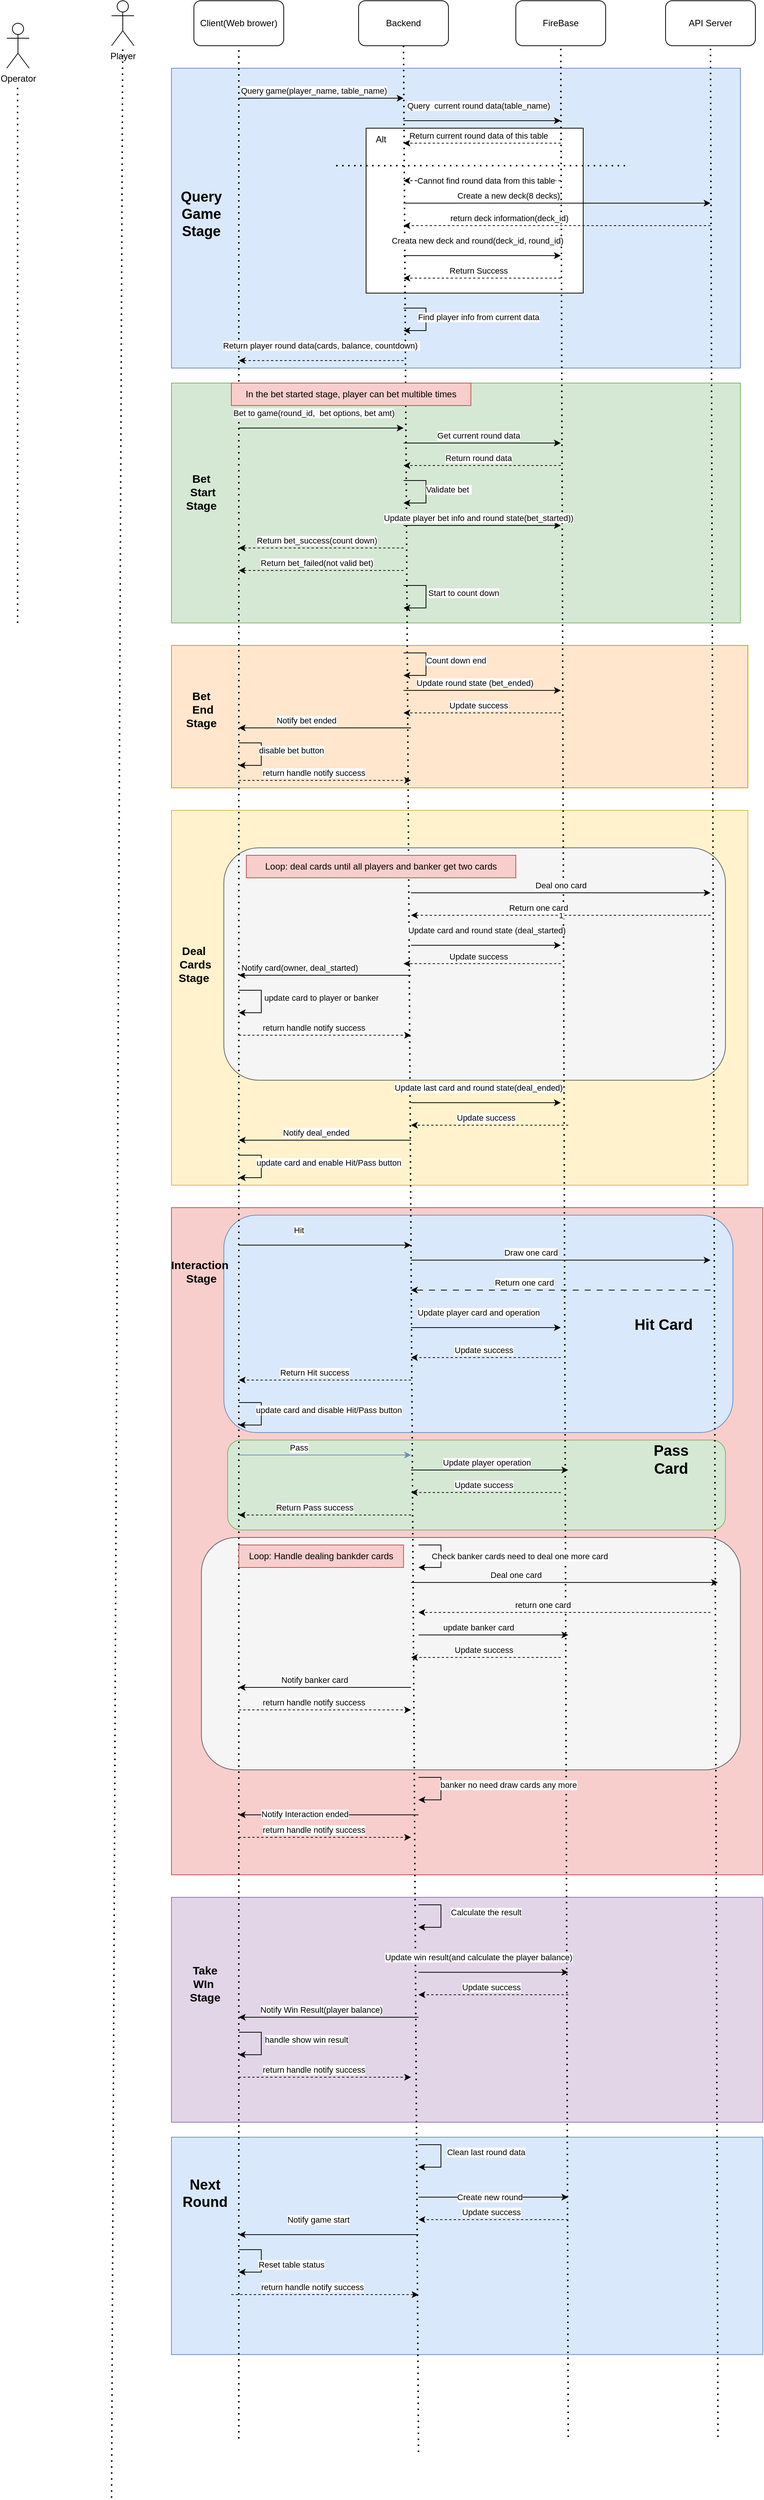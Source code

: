 <mxfile version="22.0.3" type="device">
  <diagram name="Page-1" id="iNi-rTGCWxGTLk3gbCt8">
    <mxGraphModel dx="2284" dy="765" grid="1" gridSize="10" guides="1" tooltips="1" connect="1" arrows="1" fold="1" page="1" pageScale="1" pageWidth="850" pageHeight="1100" math="0" shadow="0">
      <root>
        <mxCell id="0" />
        <mxCell id="1" parent="0" />
        <mxCell id="1LfN1L5tY23p2y41fCVl-269" value="" style="rounded=0;whiteSpace=wrap;html=1;fillColor=#dae8fc;strokeColor=#6c8ebf;" vertex="1" parent="1">
          <mxGeometry x="40" y="2870" width="790" height="290" as="geometry" />
        </mxCell>
        <mxCell id="1LfN1L5tY23p2y41fCVl-247" value="" style="rounded=0;whiteSpace=wrap;html=1;fillColor=#e1d5e7;strokeColor=#9673a6;" vertex="1" parent="1">
          <mxGeometry x="40" y="2550" width="790" height="300" as="geometry" />
        </mxCell>
        <mxCell id="1LfN1L5tY23p2y41fCVl-219" value="" style="rounded=0;whiteSpace=wrap;html=1;fillColor=#f8cecc;strokeColor=#b85450;" vertex="1" parent="1">
          <mxGeometry x="40" y="1630" width="790" height="890" as="geometry" />
        </mxCell>
        <mxCell id="1LfN1L5tY23p2y41fCVl-223" value="" style="rounded=1;whiteSpace=wrap;html=1;fillColor=#d5e8d4;strokeColor=#82b366;" vertex="1" parent="1">
          <mxGeometry x="115" y="1940" width="665" height="120" as="geometry" />
        </mxCell>
        <mxCell id="1LfN1L5tY23p2y41fCVl-221" value="" style="rounded=1;whiteSpace=wrap;html=1;fillColor=#dae8fc;strokeColor=#6c8ebf;" vertex="1" parent="1">
          <mxGeometry x="110" y="1640" width="680" height="290" as="geometry" />
        </mxCell>
        <mxCell id="1LfN1L5tY23p2y41fCVl-197" value="" style="rounded=1;whiteSpace=wrap;html=1;fillColor=#f5f5f5;fontColor=#333333;strokeColor=#666666;" vertex="1" parent="1">
          <mxGeometry x="80" y="2070" width="720" height="310" as="geometry" />
        </mxCell>
        <mxCell id="1LfN1L5tY23p2y41fCVl-147" value="" style="rounded=0;whiteSpace=wrap;html=1;fillColor=#fff2cc;strokeColor=#d6b656;" vertex="1" parent="1">
          <mxGeometry x="40" y="1100" width="770" height="500" as="geometry" />
        </mxCell>
        <mxCell id="1LfN1L5tY23p2y41fCVl-116" value="" style="rounded=1;whiteSpace=wrap;html=1;fillColor=#f5f5f5;fontColor=#333333;strokeColor=#666666;" vertex="1" parent="1">
          <mxGeometry x="110" y="1150" width="670" height="310" as="geometry" />
        </mxCell>
        <mxCell id="1LfN1L5tY23p2y41fCVl-112" value="" style="rounded=0;whiteSpace=wrap;html=1;fillColor=#ffe6cc;strokeColor=#d79b00;" vertex="1" parent="1">
          <mxGeometry x="40" y="880" width="770" height="190" as="geometry" />
        </mxCell>
        <mxCell id="1LfN1L5tY23p2y41fCVl-74" value="" style="rounded=0;whiteSpace=wrap;html=1;fillColor=#d5e8d4;strokeColor=#82b366;" vertex="1" parent="1">
          <mxGeometry x="40" y="530" width="760" height="320" as="geometry" />
        </mxCell>
        <mxCell id="1LfN1L5tY23p2y41fCVl-71" value="" style="rounded=0;whiteSpace=wrap;html=1;fillColor=#dae8fc;strokeColor=#6c8ebf;" vertex="1" parent="1">
          <mxGeometry x="40" y="110" width="760" height="400" as="geometry" />
        </mxCell>
        <mxCell id="1LfN1L5tY23p2y41fCVl-38" value="" style="rounded=0;whiteSpace=wrap;html=1;" vertex="1" parent="1">
          <mxGeometry x="300" y="190" width="290" height="220" as="geometry" />
        </mxCell>
        <mxCell id="1LfN1L5tY23p2y41fCVl-2" value="Backend" style="rounded=1;whiteSpace=wrap;html=1;" vertex="1" parent="1">
          <mxGeometry x="290" y="20" width="120" height="60" as="geometry" />
        </mxCell>
        <mxCell id="1LfN1L5tY23p2y41fCVl-3" value="Client(Web brower)" style="rounded=1;whiteSpace=wrap;html=1;" vertex="1" parent="1">
          <mxGeometry x="70" y="20" width="120" height="60" as="geometry" />
        </mxCell>
        <mxCell id="1LfN1L5tY23p2y41fCVl-4" value="Player" style="shape=umlActor;verticalLabelPosition=bottom;verticalAlign=top;html=1;outlineConnect=0;" vertex="1" parent="1">
          <mxGeometry x="-40" y="20" width="30" height="60" as="geometry" />
        </mxCell>
        <mxCell id="1LfN1L5tY23p2y41fCVl-5" value="API Server" style="rounded=1;whiteSpace=wrap;html=1;" vertex="1" parent="1">
          <mxGeometry x="700" y="20" width="120" height="60" as="geometry" />
        </mxCell>
        <mxCell id="1LfN1L5tY23p2y41fCVl-6" value="FireBase" style="rounded=1;whiteSpace=wrap;html=1;" vertex="1" parent="1">
          <mxGeometry x="500" y="20" width="120" height="60" as="geometry" />
        </mxCell>
        <mxCell id="1LfN1L5tY23p2y41fCVl-9" value="Operator" style="shape=umlActor;verticalLabelPosition=bottom;verticalAlign=top;html=1;outlineConnect=0;" vertex="1" parent="1">
          <mxGeometry x="-180" y="50" width="30" height="60" as="geometry" />
        </mxCell>
        <mxCell id="1LfN1L5tY23p2y41fCVl-10" value="" style="endArrow=none;dashed=1;html=1;dashPattern=1 3;strokeWidth=2;rounded=0;" edge="1" parent="1" target="1LfN1L5tY23p2y41fCVl-4">
          <mxGeometry width="50" height="50" relative="1" as="geometry">
            <mxPoint x="-40" y="3351" as="sourcePoint" />
            <mxPoint x="-30" y="140" as="targetPoint" />
          </mxGeometry>
        </mxCell>
        <mxCell id="1LfN1L5tY23p2y41fCVl-11" value="" style="endArrow=none;dashed=1;html=1;dashPattern=1 3;strokeWidth=2;rounded=0;entryX=0.5;entryY=1;entryDx=0;entryDy=0;" edge="1" parent="1" target="1LfN1L5tY23p2y41fCVl-3">
          <mxGeometry width="50" height="50" relative="1" as="geometry">
            <mxPoint x="130" y="3272" as="sourcePoint" />
            <mxPoint x="129.5" y="110" as="targetPoint" />
          </mxGeometry>
        </mxCell>
        <mxCell id="1LfN1L5tY23p2y41fCVl-12" value="" style="endArrow=none;dashed=1;html=1;dashPattern=1 3;strokeWidth=2;rounded=0;entryX=0.5;entryY=1;entryDx=0;entryDy=0;" edge="1" parent="1" target="1LfN1L5tY23p2y41fCVl-2">
          <mxGeometry width="50" height="50" relative="1" as="geometry">
            <mxPoint x="370" y="3290" as="sourcePoint" />
            <mxPoint x="349.5" y="130" as="targetPoint" />
          </mxGeometry>
        </mxCell>
        <mxCell id="1LfN1L5tY23p2y41fCVl-13" value="" style="endArrow=none;dashed=1;html=1;dashPattern=1 3;strokeWidth=2;rounded=0;entryX=0.5;entryY=1;entryDx=0;entryDy=0;" edge="1" parent="1" target="1LfN1L5tY23p2y41fCVl-6">
          <mxGeometry width="50" height="50" relative="1" as="geometry">
            <mxPoint x="570" y="3270" as="sourcePoint" />
            <mxPoint x="559.5" y="110" as="targetPoint" />
          </mxGeometry>
        </mxCell>
        <mxCell id="1LfN1L5tY23p2y41fCVl-14" value="" style="endArrow=none;dashed=1;html=1;dashPattern=1 3;strokeWidth=2;rounded=0;entryX=0.5;entryY=1;entryDx=0;entryDy=0;" edge="1" parent="1" target="1LfN1L5tY23p2y41fCVl-5">
          <mxGeometry width="50" height="50" relative="1" as="geometry">
            <mxPoint x="770" y="3270" as="sourcePoint" />
            <mxPoint x="759.5" y="110" as="targetPoint" />
          </mxGeometry>
        </mxCell>
        <mxCell id="1LfN1L5tY23p2y41fCVl-15" value="" style="endArrow=none;dashed=1;html=1;dashPattern=1 3;strokeWidth=2;rounded=0;" edge="1" parent="1">
          <mxGeometry width="50" height="50" relative="1" as="geometry">
            <mxPoint x="-165.5" y="850" as="sourcePoint" />
            <mxPoint x="-165.5" y="130" as="targetPoint" />
          </mxGeometry>
        </mxCell>
        <mxCell id="1LfN1L5tY23p2y41fCVl-16" value="" style="endArrow=classic;html=1;rounded=0;" edge="1" parent="1">
          <mxGeometry width="50" height="50" relative="1" as="geometry">
            <mxPoint x="130" y="150" as="sourcePoint" />
            <mxPoint x="350" y="150" as="targetPoint" />
          </mxGeometry>
        </mxCell>
        <mxCell id="1LfN1L5tY23p2y41fCVl-17" value="Query game(player_name, table_name)" style="edgeLabel;html=1;align=center;verticalAlign=middle;resizable=0;points=[];" vertex="1" connectable="0" parent="1LfN1L5tY23p2y41fCVl-16">
          <mxGeometry x="-0.391" y="4" relative="1" as="geometry">
            <mxPoint x="33" y="-6" as="offset" />
          </mxGeometry>
        </mxCell>
        <mxCell id="1LfN1L5tY23p2y41fCVl-18" value="" style="endArrow=classic;html=1;rounded=0;" edge="1" parent="1">
          <mxGeometry width="50" height="50" relative="1" as="geometry">
            <mxPoint x="350" y="180" as="sourcePoint" />
            <mxPoint x="560" y="180" as="targetPoint" />
          </mxGeometry>
        </mxCell>
        <mxCell id="1LfN1L5tY23p2y41fCVl-19" value="Query&amp;nbsp; current round data(table_name)" style="edgeLabel;html=1;align=center;verticalAlign=middle;resizable=0;points=[];" vertex="1" connectable="0" parent="1LfN1L5tY23p2y41fCVl-18">
          <mxGeometry x="-0.143" y="2" relative="1" as="geometry">
            <mxPoint x="10" y="-18" as="offset" />
          </mxGeometry>
        </mxCell>
        <mxCell id="1LfN1L5tY23p2y41fCVl-20" value="" style="endArrow=classic;html=1;rounded=0;dashed=1;" edge="1" parent="1">
          <mxGeometry width="50" height="50" relative="1" as="geometry">
            <mxPoint x="560" y="210" as="sourcePoint" />
            <mxPoint x="350" y="210" as="targetPoint" />
          </mxGeometry>
        </mxCell>
        <mxCell id="1LfN1L5tY23p2y41fCVl-21" value="Return current round data of this table" style="edgeLabel;html=1;align=center;verticalAlign=middle;resizable=0;points=[];" vertex="1" connectable="0" parent="1LfN1L5tY23p2y41fCVl-20">
          <mxGeometry x="0.267" y="-4" relative="1" as="geometry">
            <mxPoint x="23" y="-6" as="offset" />
          </mxGeometry>
        </mxCell>
        <mxCell id="1LfN1L5tY23p2y41fCVl-22" value="" style="endArrow=classic;html=1;rounded=0;" edge="1" parent="1">
          <mxGeometry width="50" height="50" relative="1" as="geometry">
            <mxPoint x="350" y="430" as="sourcePoint" />
            <mxPoint x="350" y="460" as="targetPoint" />
            <Array as="points">
              <mxPoint x="380" y="430" />
              <mxPoint x="380" y="460" />
            </Array>
          </mxGeometry>
        </mxCell>
        <mxCell id="1LfN1L5tY23p2y41fCVl-33" value="Find player info from current data" style="edgeLabel;html=1;align=center;verticalAlign=middle;resizable=0;points=[];" vertex="1" connectable="0" parent="1LfN1L5tY23p2y41fCVl-22">
          <mxGeometry x="-0.067" y="1" relative="1" as="geometry">
            <mxPoint x="69" as="offset" />
          </mxGeometry>
        </mxCell>
        <mxCell id="1LfN1L5tY23p2y41fCVl-23" value="" style="endArrow=classic;html=1;rounded=0;dashed=1;" edge="1" parent="1">
          <mxGeometry width="50" height="50" relative="1" as="geometry">
            <mxPoint x="560" y="260" as="sourcePoint" />
            <mxPoint x="350" y="260" as="targetPoint" />
          </mxGeometry>
        </mxCell>
        <mxCell id="1LfN1L5tY23p2y41fCVl-24" value="Cannot find round data from this table" style="edgeLabel;html=1;align=center;verticalAlign=middle;resizable=0;points=[];" vertex="1" connectable="0" parent="1LfN1L5tY23p2y41fCVl-23">
          <mxGeometry x="0.267" y="-4" relative="1" as="geometry">
            <mxPoint x="33" y="4" as="offset" />
          </mxGeometry>
        </mxCell>
        <mxCell id="1LfN1L5tY23p2y41fCVl-25" value="" style="endArrow=classic;html=1;rounded=0;" edge="1" parent="1">
          <mxGeometry width="50" height="50" relative="1" as="geometry">
            <mxPoint x="350" y="290" as="sourcePoint" />
            <mxPoint x="760" y="290" as="targetPoint" />
          </mxGeometry>
        </mxCell>
        <mxCell id="1LfN1L5tY23p2y41fCVl-26" value="Create a new deck(8 decks)" style="edgeLabel;html=1;align=center;verticalAlign=middle;resizable=0;points=[];" vertex="1" connectable="0" parent="1LfN1L5tY23p2y41fCVl-25">
          <mxGeometry x="-0.259" y="-4" relative="1" as="geometry">
            <mxPoint x="-12" y="-14" as="offset" />
          </mxGeometry>
        </mxCell>
        <mxCell id="1LfN1L5tY23p2y41fCVl-27" value="" style="endArrow=classic;html=1;rounded=0;dashed=1;" edge="1" parent="1">
          <mxGeometry width="50" height="50" relative="1" as="geometry">
            <mxPoint x="760" y="320" as="sourcePoint" />
            <mxPoint x="350" y="320" as="targetPoint" />
          </mxGeometry>
        </mxCell>
        <mxCell id="1LfN1L5tY23p2y41fCVl-28" value="return deck information(deck_id)" style="edgeLabel;html=1;align=center;verticalAlign=middle;resizable=0;points=[];" vertex="1" connectable="0" parent="1LfN1L5tY23p2y41fCVl-27">
          <mxGeometry x="0.267" y="-4" relative="1" as="geometry">
            <mxPoint x="-10" y="-6" as="offset" />
          </mxGeometry>
        </mxCell>
        <mxCell id="1LfN1L5tY23p2y41fCVl-29" value="" style="endArrow=classic;html=1;rounded=0;" edge="1" parent="1">
          <mxGeometry width="50" height="50" relative="1" as="geometry">
            <mxPoint x="350" y="360" as="sourcePoint" />
            <mxPoint x="560" y="360" as="targetPoint" />
          </mxGeometry>
        </mxCell>
        <mxCell id="1LfN1L5tY23p2y41fCVl-30" value="Creata new deck and round(deck_id, round_id)&amp;nbsp;" style="edgeLabel;html=1;align=center;verticalAlign=middle;resizable=0;points=[];" vertex="1" connectable="0" parent="1LfN1L5tY23p2y41fCVl-29">
          <mxGeometry x="-0.267" y="4" relative="1" as="geometry">
            <mxPoint x="23" y="-16" as="offset" />
          </mxGeometry>
        </mxCell>
        <mxCell id="1LfN1L5tY23p2y41fCVl-31" value="" style="endArrow=classic;html=1;rounded=0;dashed=1;" edge="1" parent="1">
          <mxGeometry width="50" height="50" relative="1" as="geometry">
            <mxPoint x="560" y="390" as="sourcePoint" />
            <mxPoint x="350" y="390" as="targetPoint" />
          </mxGeometry>
        </mxCell>
        <mxCell id="1LfN1L5tY23p2y41fCVl-32" value="Return Success" style="edgeLabel;html=1;align=center;verticalAlign=middle;resizable=0;points=[];" vertex="1" connectable="0" parent="1LfN1L5tY23p2y41fCVl-31">
          <mxGeometry x="0.267" y="-4" relative="1" as="geometry">
            <mxPoint x="23" y="-6" as="offset" />
          </mxGeometry>
        </mxCell>
        <mxCell id="1LfN1L5tY23p2y41fCVl-34" value="" style="endArrow=classic;html=1;rounded=0;dashed=1;" edge="1" parent="1">
          <mxGeometry width="50" height="50" relative="1" as="geometry">
            <mxPoint x="350" y="500" as="sourcePoint" />
            <mxPoint x="130" y="500" as="targetPoint" />
          </mxGeometry>
        </mxCell>
        <mxCell id="1LfN1L5tY23p2y41fCVl-35" value="Return player round data(cards, balance, countdown)&amp;nbsp;" style="edgeLabel;html=1;align=center;verticalAlign=middle;resizable=0;points=[];" vertex="1" connectable="0" parent="1LfN1L5tY23p2y41fCVl-34">
          <mxGeometry x="0.267" y="-4" relative="1" as="geometry">
            <mxPoint x="29" y="-16" as="offset" />
          </mxGeometry>
        </mxCell>
        <mxCell id="1LfN1L5tY23p2y41fCVl-39" value="" style="endArrow=none;dashed=1;html=1;dashPattern=1 3;strokeWidth=2;rounded=0;" edge="1" parent="1">
          <mxGeometry width="50" height="50" relative="1" as="geometry">
            <mxPoint x="260" y="240" as="sourcePoint" />
            <mxPoint x="650" y="240" as="targetPoint" />
          </mxGeometry>
        </mxCell>
        <mxCell id="1LfN1L5tY23p2y41fCVl-40" value="Alt" style="text;html=1;strokeColor=none;fillColor=none;align=center;verticalAlign=middle;whiteSpace=wrap;rounded=0;" vertex="1" parent="1">
          <mxGeometry x="290" y="190" width="60" height="30" as="geometry" />
        </mxCell>
        <mxCell id="1LfN1L5tY23p2y41fCVl-41" value="" style="endArrow=classic;html=1;rounded=0;" edge="1" parent="1">
          <mxGeometry width="50" height="50" relative="1" as="geometry">
            <mxPoint x="130" y="590" as="sourcePoint" />
            <mxPoint x="350" y="590" as="targetPoint" />
          </mxGeometry>
        </mxCell>
        <mxCell id="1LfN1L5tY23p2y41fCVl-42" value="Bet to game(round_id,&amp;nbsp; bet options, bet amt)" style="edgeLabel;html=1;align=center;verticalAlign=middle;resizable=0;points=[];" vertex="1" connectable="0" parent="1LfN1L5tY23p2y41fCVl-41">
          <mxGeometry x="-0.391" y="1" relative="1" as="geometry">
            <mxPoint x="33" y="-19" as="offset" />
          </mxGeometry>
        </mxCell>
        <mxCell id="1LfN1L5tY23p2y41fCVl-43" value="" style="endArrow=classic;html=1;rounded=0;" edge="1" parent="1">
          <mxGeometry width="50" height="50" relative="1" as="geometry">
            <mxPoint x="350" y="610" as="sourcePoint" />
            <mxPoint x="560" y="610" as="targetPoint" />
          </mxGeometry>
        </mxCell>
        <mxCell id="1LfN1L5tY23p2y41fCVl-44" value="Get current round data" style="edgeLabel;html=1;align=center;verticalAlign=middle;resizable=0;points=[];" vertex="1" connectable="0" parent="1LfN1L5tY23p2y41fCVl-43">
          <mxGeometry x="-0.124" y="3" relative="1" as="geometry">
            <mxPoint x="8" y="-7" as="offset" />
          </mxGeometry>
        </mxCell>
        <mxCell id="1LfN1L5tY23p2y41fCVl-53" value="" style="endArrow=classic;html=1;rounded=0;dashed=1;" edge="1" parent="1">
          <mxGeometry width="50" height="50" relative="1" as="geometry">
            <mxPoint x="560" y="640" as="sourcePoint" />
            <mxPoint x="350" y="640" as="targetPoint" />
          </mxGeometry>
        </mxCell>
        <mxCell id="1LfN1L5tY23p2y41fCVl-54" value="Return round data" style="edgeLabel;html=1;align=center;verticalAlign=middle;resizable=0;points=[];" vertex="1" connectable="0" parent="1LfN1L5tY23p2y41fCVl-53">
          <mxGeometry x="0.267" y="-4" relative="1" as="geometry">
            <mxPoint x="23" y="-6" as="offset" />
          </mxGeometry>
        </mxCell>
        <mxCell id="1LfN1L5tY23p2y41fCVl-58" value="" style="endArrow=classic;html=1;rounded=0;" edge="1" parent="1">
          <mxGeometry width="50" height="50" relative="1" as="geometry">
            <mxPoint x="350" y="660" as="sourcePoint" />
            <mxPoint x="350" y="690" as="targetPoint" />
            <Array as="points">
              <mxPoint x="380" y="660" />
              <mxPoint x="380" y="690" />
            </Array>
          </mxGeometry>
        </mxCell>
        <mxCell id="1LfN1L5tY23p2y41fCVl-59" value="Validate bet&amp;nbsp;" style="edgeLabel;html=1;align=center;verticalAlign=middle;resizable=0;points=[];" vertex="1" connectable="0" parent="1LfN1L5tY23p2y41fCVl-58">
          <mxGeometry x="-0.067" y="1" relative="1" as="geometry">
            <mxPoint x="29" as="offset" />
          </mxGeometry>
        </mxCell>
        <mxCell id="1LfN1L5tY23p2y41fCVl-64" value="" style="endArrow=classic;html=1;rounded=0;" edge="1" parent="1">
          <mxGeometry width="50" height="50" relative="1" as="geometry">
            <mxPoint x="350" y="720" as="sourcePoint" />
            <mxPoint x="560" y="720" as="targetPoint" />
          </mxGeometry>
        </mxCell>
        <mxCell id="1LfN1L5tY23p2y41fCVl-65" value="Update player bet info and round state(bet_started))" style="edgeLabel;html=1;align=center;verticalAlign=middle;resizable=0;points=[];" vertex="1" connectable="0" parent="1LfN1L5tY23p2y41fCVl-64">
          <mxGeometry x="-0.124" y="3" relative="1" as="geometry">
            <mxPoint x="8" y="-7" as="offset" />
          </mxGeometry>
        </mxCell>
        <mxCell id="1LfN1L5tY23p2y41fCVl-67" value="" style="endArrow=classic;html=1;rounded=0;dashed=1;" edge="1" parent="1">
          <mxGeometry width="50" height="50" relative="1" as="geometry">
            <mxPoint x="350" y="750" as="sourcePoint" />
            <mxPoint x="130" y="750" as="targetPoint" />
          </mxGeometry>
        </mxCell>
        <mxCell id="1LfN1L5tY23p2y41fCVl-68" value="Return bet_success(count down)" style="edgeLabel;html=1;align=center;verticalAlign=middle;resizable=0;points=[];" vertex="1" connectable="0" parent="1LfN1L5tY23p2y41fCVl-67">
          <mxGeometry x="0.267" y="-4" relative="1" as="geometry">
            <mxPoint x="23" y="-6" as="offset" />
          </mxGeometry>
        </mxCell>
        <mxCell id="1LfN1L5tY23p2y41fCVl-69" value="" style="endArrow=classic;html=1;rounded=0;" edge="1" parent="1">
          <mxGeometry width="50" height="50" relative="1" as="geometry">
            <mxPoint x="350" y="800" as="sourcePoint" />
            <mxPoint x="350" y="830" as="targetPoint" />
            <Array as="points">
              <mxPoint x="380" y="800" />
              <mxPoint x="380" y="830" />
            </Array>
          </mxGeometry>
        </mxCell>
        <mxCell id="1LfN1L5tY23p2y41fCVl-70" value="Start to count down" style="edgeLabel;html=1;align=center;verticalAlign=middle;resizable=0;points=[];" vertex="1" connectable="0" parent="1LfN1L5tY23p2y41fCVl-69">
          <mxGeometry x="-0.067" y="1" relative="1" as="geometry">
            <mxPoint x="49" y="-2" as="offset" />
          </mxGeometry>
        </mxCell>
        <mxCell id="1LfN1L5tY23p2y41fCVl-72" value="&lt;font style=&quot;font-size: 19px;&quot;&gt;Query Game Stage&lt;/font&gt;" style="text;html=1;strokeColor=none;fillColor=none;align=center;verticalAlign=middle;whiteSpace=wrap;rounded=0;flipH=1;flipV=0;fontStyle=1" vertex="1" parent="1">
          <mxGeometry x="50" y="170" width="60" height="270" as="geometry" />
        </mxCell>
        <mxCell id="1LfN1L5tY23p2y41fCVl-78" value="In the bet started stage, player can bet multible times" style="text;html=1;strokeColor=#b85450;fillColor=#f8cecc;align=center;verticalAlign=middle;whiteSpace=wrap;rounded=0;" vertex="1" parent="1">
          <mxGeometry x="120" y="530" width="320" height="30" as="geometry" />
        </mxCell>
        <mxCell id="1LfN1L5tY23p2y41fCVl-79" value="" style="endArrow=classic;html=1;rounded=0;dashed=1;" edge="1" parent="1">
          <mxGeometry width="50" height="50" relative="1" as="geometry">
            <mxPoint x="350" y="780" as="sourcePoint" />
            <mxPoint x="130" y="780" as="targetPoint" />
          </mxGeometry>
        </mxCell>
        <mxCell id="1LfN1L5tY23p2y41fCVl-80" value="Return bet_failed(not valid bet)" style="edgeLabel;html=1;align=center;verticalAlign=middle;resizable=0;points=[];" vertex="1" connectable="0" parent="1LfN1L5tY23p2y41fCVl-79">
          <mxGeometry x="0.267" y="-4" relative="1" as="geometry">
            <mxPoint x="23" y="-6" as="offset" />
          </mxGeometry>
        </mxCell>
        <mxCell id="1LfN1L5tY23p2y41fCVl-81" value="Bet&lt;br style=&quot;font-size: 15px;&quot;&gt;&amp;nbsp;Start Stage" style="text;html=1;strokeColor=none;fillColor=none;align=center;verticalAlign=middle;whiteSpace=wrap;rounded=0;flipV=1;flipH=1;fontSize=15;fontStyle=1" vertex="1" parent="1">
          <mxGeometry x="50" y="610" width="60" height="130" as="geometry" />
        </mxCell>
        <mxCell id="1LfN1L5tY23p2y41fCVl-83" value="" style="endArrow=classic;html=1;rounded=0;" edge="1" parent="1">
          <mxGeometry width="50" height="50" relative="1" as="geometry">
            <mxPoint x="350" y="890" as="sourcePoint" />
            <mxPoint x="350" y="920" as="targetPoint" />
            <Array as="points">
              <mxPoint x="380" y="890" />
              <mxPoint x="380" y="920" />
            </Array>
          </mxGeometry>
        </mxCell>
        <mxCell id="1LfN1L5tY23p2y41fCVl-84" value="Count down end" style="edgeLabel;html=1;align=center;verticalAlign=middle;resizable=0;points=[];" vertex="1" connectable="0" parent="1LfN1L5tY23p2y41fCVl-83">
          <mxGeometry x="-0.067" y="1" relative="1" as="geometry">
            <mxPoint x="39" y="-2" as="offset" />
          </mxGeometry>
        </mxCell>
        <mxCell id="1LfN1L5tY23p2y41fCVl-86" value="" style="endArrow=classic;html=1;rounded=0;" edge="1" parent="1">
          <mxGeometry width="50" height="50" relative="1" as="geometry">
            <mxPoint x="350" y="940" as="sourcePoint" />
            <mxPoint x="560" y="940" as="targetPoint" />
          </mxGeometry>
        </mxCell>
        <mxCell id="1LfN1L5tY23p2y41fCVl-87" value="Update round state (bet_ended)" style="edgeLabel;html=1;align=center;verticalAlign=middle;resizable=0;points=[];" vertex="1" connectable="0" parent="1LfN1L5tY23p2y41fCVl-86">
          <mxGeometry x="-0.257" y="4" relative="1" as="geometry">
            <mxPoint x="17" y="-6" as="offset" />
          </mxGeometry>
        </mxCell>
        <mxCell id="1LfN1L5tY23p2y41fCVl-88" value="" style="endArrow=classic;html=1;rounded=0;" edge="1" parent="1">
          <mxGeometry width="50" height="50" relative="1" as="geometry">
            <mxPoint x="360" y="990" as="sourcePoint" />
            <mxPoint x="130" y="990" as="targetPoint" />
          </mxGeometry>
        </mxCell>
        <mxCell id="1LfN1L5tY23p2y41fCVl-96" value="Notify bet ended" style="edgeLabel;html=1;align=center;verticalAlign=middle;resizable=0;points=[];" vertex="1" connectable="0" parent="1LfN1L5tY23p2y41fCVl-88">
          <mxGeometry x="0.435" y="-4" relative="1" as="geometry">
            <mxPoint x="25" y="-6" as="offset" />
          </mxGeometry>
        </mxCell>
        <mxCell id="1LfN1L5tY23p2y41fCVl-94" value="" style="endArrow=classic;html=1;rounded=0;dashed=1;" edge="1" parent="1">
          <mxGeometry width="50" height="50" relative="1" as="geometry">
            <mxPoint x="560" y="970" as="sourcePoint" />
            <mxPoint x="350" y="970" as="targetPoint" />
          </mxGeometry>
        </mxCell>
        <mxCell id="1LfN1L5tY23p2y41fCVl-95" value="Update success" style="edgeLabel;html=1;align=center;verticalAlign=middle;resizable=0;points=[];" vertex="1" connectable="0" parent="1LfN1L5tY23p2y41fCVl-94">
          <mxGeometry x="0.267" y="-4" relative="1" as="geometry">
            <mxPoint x="23" y="-6" as="offset" />
          </mxGeometry>
        </mxCell>
        <mxCell id="1LfN1L5tY23p2y41fCVl-97" value="" style="endArrow=classic;html=1;rounded=0;" edge="1" parent="1">
          <mxGeometry width="50" height="50" relative="1" as="geometry">
            <mxPoint x="130" y="1010" as="sourcePoint" />
            <mxPoint x="130" y="1040" as="targetPoint" />
            <Array as="points">
              <mxPoint x="160" y="1010" />
              <mxPoint x="160" y="1040" />
            </Array>
          </mxGeometry>
        </mxCell>
        <mxCell id="1LfN1L5tY23p2y41fCVl-98" value="disable bet button" style="edgeLabel;html=1;align=center;verticalAlign=middle;resizable=0;points=[];" vertex="1" connectable="0" parent="1LfN1L5tY23p2y41fCVl-97">
          <mxGeometry x="-0.067" y="1" relative="1" as="geometry">
            <mxPoint x="39" y="-2" as="offset" />
          </mxGeometry>
        </mxCell>
        <mxCell id="1LfN1L5tY23p2y41fCVl-99" value="" style="endArrow=classic;html=1;rounded=0;" edge="1" parent="1">
          <mxGeometry width="50" height="50" relative="1" as="geometry">
            <mxPoint x="360" y="1210" as="sourcePoint" />
            <mxPoint x="760" y="1210" as="targetPoint" />
          </mxGeometry>
        </mxCell>
        <mxCell id="1LfN1L5tY23p2y41fCVl-100" value="Deal ono card" style="edgeLabel;html=1;align=center;verticalAlign=middle;resizable=0;points=[];" vertex="1" connectable="0" parent="1LfN1L5tY23p2y41fCVl-99">
          <mxGeometry x="-0.27" y="3" relative="1" as="geometry">
            <mxPoint x="54" y="-7" as="offset" />
          </mxGeometry>
        </mxCell>
        <mxCell id="1LfN1L5tY23p2y41fCVl-101" value="1" style="endArrow=classic;html=1;rounded=0;dashed=1;" edge="1" parent="1">
          <mxGeometry width="50" height="50" relative="1" as="geometry">
            <mxPoint x="760" y="1240" as="sourcePoint" />
            <mxPoint x="360" y="1240" as="targetPoint" />
          </mxGeometry>
        </mxCell>
        <mxCell id="1LfN1L5tY23p2y41fCVl-102" value="Return one card" style="edgeLabel;html=1;align=center;verticalAlign=middle;resizable=0;points=[];" vertex="1" connectable="0" parent="1LfN1L5tY23p2y41fCVl-101">
          <mxGeometry x="0.267" y="-4" relative="1" as="geometry">
            <mxPoint x="23" y="-6" as="offset" />
          </mxGeometry>
        </mxCell>
        <mxCell id="1LfN1L5tY23p2y41fCVl-103" value="" style="endArrow=classic;html=1;rounded=0;" edge="1" parent="1">
          <mxGeometry width="50" height="50" relative="1" as="geometry">
            <mxPoint x="360" y="1320" as="sourcePoint" />
            <mxPoint x="130" y="1320" as="targetPoint" />
          </mxGeometry>
        </mxCell>
        <mxCell id="1LfN1L5tY23p2y41fCVl-104" value="Notify card(owner, deal_started)" style="edgeLabel;html=1;align=center;verticalAlign=middle;resizable=0;points=[];" vertex="1" connectable="0" parent="1LfN1L5tY23p2y41fCVl-103">
          <mxGeometry x="0.296" relative="1" as="geometry">
            <mxPoint y="-10" as="offset" />
          </mxGeometry>
        </mxCell>
        <mxCell id="1LfN1L5tY23p2y41fCVl-105" value="" style="endArrow=classic;html=1;rounded=0;dashed=1;" edge="1" parent="1">
          <mxGeometry width="50" height="50" relative="1" as="geometry">
            <mxPoint x="130" y="1060" as="sourcePoint" />
            <mxPoint x="360" y="1060" as="targetPoint" />
          </mxGeometry>
        </mxCell>
        <mxCell id="1LfN1L5tY23p2y41fCVl-106" value="return handle notify success" style="edgeLabel;html=1;align=center;verticalAlign=middle;resizable=0;points=[];" vertex="1" connectable="0" parent="1LfN1L5tY23p2y41fCVl-105">
          <mxGeometry x="-0.27" y="2" relative="1" as="geometry">
            <mxPoint x="16" y="-8" as="offset" />
          </mxGeometry>
        </mxCell>
        <mxCell id="1LfN1L5tY23p2y41fCVl-107" value="" style="endArrow=classic;html=1;rounded=0;dashed=1;" edge="1" parent="1">
          <mxGeometry width="50" height="50" relative="1" as="geometry">
            <mxPoint x="130" y="1400" as="sourcePoint" />
            <mxPoint x="360" y="1400" as="targetPoint" />
          </mxGeometry>
        </mxCell>
        <mxCell id="1LfN1L5tY23p2y41fCVl-108" value="return handle notify success" style="edgeLabel;html=1;align=center;verticalAlign=middle;resizable=0;points=[];" vertex="1" connectable="0" parent="1LfN1L5tY23p2y41fCVl-107">
          <mxGeometry x="-0.27" y="2" relative="1" as="geometry">
            <mxPoint x="16" y="-8" as="offset" />
          </mxGeometry>
        </mxCell>
        <mxCell id="1LfN1L5tY23p2y41fCVl-109" value="" style="endArrow=classic;html=1;rounded=0;" edge="1" parent="1">
          <mxGeometry width="50" height="50" relative="1" as="geometry">
            <mxPoint x="130" y="1340" as="sourcePoint" />
            <mxPoint x="130" y="1370" as="targetPoint" />
            <Array as="points">
              <mxPoint x="160" y="1340" />
              <mxPoint x="160" y="1370" />
            </Array>
          </mxGeometry>
        </mxCell>
        <mxCell id="1LfN1L5tY23p2y41fCVl-110" value="update card to player or banker" style="edgeLabel;html=1;align=center;verticalAlign=middle;resizable=0;points=[];" vertex="1" connectable="0" parent="1LfN1L5tY23p2y41fCVl-109">
          <mxGeometry x="-0.067" y="1" relative="1" as="geometry">
            <mxPoint x="79" y="-2" as="offset" />
          </mxGeometry>
        </mxCell>
        <mxCell id="1LfN1L5tY23p2y41fCVl-114" value="Bet&lt;br style=&quot;font-size: 15px;&quot;&gt;&amp;nbsp;End Stage" style="text;html=1;strokeColor=none;fillColor=none;align=center;verticalAlign=middle;whiteSpace=wrap;rounded=0;flipV=1;flipH=1;fontSize=15;fontStyle=1" vertex="1" parent="1">
          <mxGeometry x="50" y="900" width="60" height="130" as="geometry" />
        </mxCell>
        <mxCell id="1LfN1L5tY23p2y41fCVl-117" value="Loop: deal cards until all players and banker get two cards" style="text;html=1;strokeColor=#b85450;fillColor=#f8cecc;align=center;verticalAlign=middle;whiteSpace=wrap;rounded=0;" vertex="1" parent="1">
          <mxGeometry x="140" y="1160" width="360" height="30" as="geometry" />
        </mxCell>
        <mxCell id="1LfN1L5tY23p2y41fCVl-124" value="" style="endArrow=classic;html=1;rounded=0;" edge="1" parent="1">
          <mxGeometry width="50" height="50" relative="1" as="geometry">
            <mxPoint x="360" y="1280" as="sourcePoint" />
            <mxPoint x="560" y="1280" as="targetPoint" />
          </mxGeometry>
        </mxCell>
        <mxCell id="1LfN1L5tY23p2y41fCVl-125" value="Update card and round state (deal_started)" style="edgeLabel;html=1;align=center;verticalAlign=middle;resizable=0;points=[];" vertex="1" connectable="0" parent="1LfN1L5tY23p2y41fCVl-124">
          <mxGeometry x="-0.257" y="4" relative="1" as="geometry">
            <mxPoint x="26" y="-16" as="offset" />
          </mxGeometry>
        </mxCell>
        <mxCell id="1LfN1L5tY23p2y41fCVl-129" value="" style="endArrow=classic;html=1;rounded=0;dashed=1;" edge="1" parent="1">
          <mxGeometry width="50" height="50" relative="1" as="geometry">
            <mxPoint x="560" y="1304.5" as="sourcePoint" />
            <mxPoint x="350" y="1304.5" as="targetPoint" />
          </mxGeometry>
        </mxCell>
        <mxCell id="1LfN1L5tY23p2y41fCVl-130" value="Update success" style="edgeLabel;html=1;align=center;verticalAlign=middle;resizable=0;points=[];" vertex="1" connectable="0" parent="1LfN1L5tY23p2y41fCVl-129">
          <mxGeometry x="0.267" y="-4" relative="1" as="geometry">
            <mxPoint x="23" y="-6" as="offset" />
          </mxGeometry>
        </mxCell>
        <mxCell id="1LfN1L5tY23p2y41fCVl-134" value="" style="endArrow=classic;html=1;rounded=0;" edge="1" parent="1">
          <mxGeometry width="50" height="50" relative="1" as="geometry">
            <mxPoint x="360" y="1540" as="sourcePoint" />
            <mxPoint x="130" y="1540" as="targetPoint" />
          </mxGeometry>
        </mxCell>
        <mxCell id="1LfN1L5tY23p2y41fCVl-141" value="Notify deal_ended" style="edgeLabel;html=1;align=center;verticalAlign=middle;resizable=0;points=[];" vertex="1" connectable="0" parent="1LfN1L5tY23p2y41fCVl-134">
          <mxGeometry x="0.117" y="1" relative="1" as="geometry">
            <mxPoint x="1" y="-11" as="offset" />
          </mxGeometry>
        </mxCell>
        <mxCell id="1LfN1L5tY23p2y41fCVl-137" value="" style="endArrow=classic;html=1;rounded=0;" edge="1" parent="1">
          <mxGeometry width="50" height="50" relative="1" as="geometry">
            <mxPoint x="360" y="1490" as="sourcePoint" />
            <mxPoint x="560" y="1490" as="targetPoint" />
          </mxGeometry>
        </mxCell>
        <mxCell id="1LfN1L5tY23p2y41fCVl-138" value="Update last card and round state(deal_ended)" style="edgeLabel;html=1;align=center;verticalAlign=middle;resizable=0;points=[];" vertex="1" connectable="0" parent="1LfN1L5tY23p2y41fCVl-137">
          <mxGeometry x="-0.325" y="-2" relative="1" as="geometry">
            <mxPoint x="22" y="-22" as="offset" />
          </mxGeometry>
        </mxCell>
        <mxCell id="1LfN1L5tY23p2y41fCVl-139" value="" style="endArrow=classic;html=1;rounded=0;dashed=1;" edge="1" parent="1">
          <mxGeometry width="50" height="50" relative="1" as="geometry">
            <mxPoint x="570" y="1520" as="sourcePoint" />
            <mxPoint x="360" y="1520" as="targetPoint" />
          </mxGeometry>
        </mxCell>
        <mxCell id="1LfN1L5tY23p2y41fCVl-140" value="Update success" style="edgeLabel;html=1;align=center;verticalAlign=middle;resizable=0;points=[];" vertex="1" connectable="0" parent="1LfN1L5tY23p2y41fCVl-139">
          <mxGeometry x="0.267" y="-4" relative="1" as="geometry">
            <mxPoint x="23" y="-6" as="offset" />
          </mxGeometry>
        </mxCell>
        <mxCell id="1LfN1L5tY23p2y41fCVl-142" value="" style="endArrow=classic;html=1;rounded=0;" edge="1" parent="1">
          <mxGeometry width="50" height="50" relative="1" as="geometry">
            <mxPoint x="130" y="1560" as="sourcePoint" />
            <mxPoint x="130" y="1590" as="targetPoint" />
            <Array as="points">
              <mxPoint x="160" y="1560" />
              <mxPoint x="160" y="1590" />
            </Array>
          </mxGeometry>
        </mxCell>
        <mxCell id="1LfN1L5tY23p2y41fCVl-143" value="update card and enable Hit/Pass button" style="edgeLabel;html=1;align=center;verticalAlign=middle;resizable=0;points=[];" vertex="1" connectable="0" parent="1LfN1L5tY23p2y41fCVl-142">
          <mxGeometry x="-0.067" y="1" relative="1" as="geometry">
            <mxPoint x="89" y="-2" as="offset" />
          </mxGeometry>
        </mxCell>
        <mxCell id="1LfN1L5tY23p2y41fCVl-148" value="Deal&lt;br style=&quot;font-size: 15px;&quot;&gt;&amp;nbsp;Cards Stage" style="text;html=1;strokeColor=none;fillColor=none;align=center;verticalAlign=middle;whiteSpace=wrap;rounded=0;flipV=1;flipH=1;fontSize=15;fontStyle=1" vertex="1" parent="1">
          <mxGeometry x="40" y="1240" width="60" height="130" as="geometry" />
        </mxCell>
        <mxCell id="1LfN1L5tY23p2y41fCVl-149" value="" style="endArrow=classic;html=1;rounded=0;" edge="1" parent="1">
          <mxGeometry width="50" height="50" relative="1" as="geometry">
            <mxPoint x="130" y="1680" as="sourcePoint" />
            <mxPoint x="360" y="1680" as="targetPoint" />
          </mxGeometry>
        </mxCell>
        <mxCell id="1LfN1L5tY23p2y41fCVl-150" value="Hit" style="edgeLabel;html=1;align=center;verticalAlign=middle;resizable=0;points=[];" vertex="1" connectable="0" parent="1LfN1L5tY23p2y41fCVl-149">
          <mxGeometry x="-0.413" y="-1" relative="1" as="geometry">
            <mxPoint x="12" y="-21" as="offset" />
          </mxGeometry>
        </mxCell>
        <mxCell id="1LfN1L5tY23p2y41fCVl-151" value="" style="endArrow=classic;html=1;rounded=0;" edge="1" parent="1">
          <mxGeometry width="50" height="50" relative="1" as="geometry">
            <mxPoint x="360" y="1700" as="sourcePoint" />
            <mxPoint x="760" y="1700" as="targetPoint" />
          </mxGeometry>
        </mxCell>
        <mxCell id="1LfN1L5tY23p2y41fCVl-152" value="Draw one card" style="edgeLabel;html=1;align=center;verticalAlign=middle;resizable=0;points=[];" vertex="1" connectable="0" parent="1LfN1L5tY23p2y41fCVl-151">
          <mxGeometry x="-0.203" y="3" relative="1" as="geometry">
            <mxPoint y="-7" as="offset" />
          </mxGeometry>
        </mxCell>
        <mxCell id="1LfN1L5tY23p2y41fCVl-153" value="" style="endArrow=classic;html=1;rounded=0;dashed=1;dashPattern=8 8;" edge="1" parent="1">
          <mxGeometry width="50" height="50" relative="1" as="geometry">
            <mxPoint x="760" y="1740" as="sourcePoint" />
            <mxPoint x="360" y="1740" as="targetPoint" />
          </mxGeometry>
        </mxCell>
        <mxCell id="1LfN1L5tY23p2y41fCVl-154" value="Return one card" style="edgeLabel;html=1;align=center;verticalAlign=middle;resizable=0;points=[];" vertex="1" connectable="0" parent="1LfN1L5tY23p2y41fCVl-153">
          <mxGeometry x="0.338" y="1" relative="1" as="geometry">
            <mxPoint x="18" y="-11" as="offset" />
          </mxGeometry>
        </mxCell>
        <mxCell id="1LfN1L5tY23p2y41fCVl-155" value="" style="endArrow=classic;html=1;rounded=0;" edge="1" parent="1">
          <mxGeometry width="50" height="50" relative="1" as="geometry">
            <mxPoint x="360" y="1790" as="sourcePoint" />
            <mxPoint x="560" y="1790" as="targetPoint" />
          </mxGeometry>
        </mxCell>
        <mxCell id="1LfN1L5tY23p2y41fCVl-156" value="Update player card and operation" style="edgeLabel;html=1;align=center;verticalAlign=middle;resizable=0;points=[];" vertex="1" connectable="0" parent="1LfN1L5tY23p2y41fCVl-155">
          <mxGeometry x="-0.345" y="1" relative="1" as="geometry">
            <mxPoint x="24" y="-19" as="offset" />
          </mxGeometry>
        </mxCell>
        <mxCell id="1LfN1L5tY23p2y41fCVl-157" value="" style="endArrow=classic;html=1;rounded=0;dashed=1;" edge="1" parent="1">
          <mxGeometry width="50" height="50" relative="1" as="geometry">
            <mxPoint x="560" y="1830" as="sourcePoint" />
            <mxPoint x="360" y="1830" as="targetPoint" />
          </mxGeometry>
        </mxCell>
        <mxCell id="1LfN1L5tY23p2y41fCVl-158" value="Update success" style="edgeLabel;html=1;align=center;verticalAlign=middle;resizable=0;points=[];" vertex="1" connectable="0" parent="1LfN1L5tY23p2y41fCVl-157">
          <mxGeometry x="0.267" y="-4" relative="1" as="geometry">
            <mxPoint x="23" y="-6" as="offset" />
          </mxGeometry>
        </mxCell>
        <mxCell id="1LfN1L5tY23p2y41fCVl-159" value="" style="endArrow=classic;html=1;rounded=0;dashed=1;" edge="1" parent="1">
          <mxGeometry width="50" height="50" relative="1" as="geometry">
            <mxPoint x="360" y="1860" as="sourcePoint" />
            <mxPoint x="130" y="1860" as="targetPoint" />
          </mxGeometry>
        </mxCell>
        <mxCell id="1LfN1L5tY23p2y41fCVl-160" value="Return Hit success" style="edgeLabel;html=1;align=center;verticalAlign=middle;resizable=0;points=[];" vertex="1" connectable="0" parent="1LfN1L5tY23p2y41fCVl-159">
          <mxGeometry x="0.37" y="-1" relative="1" as="geometry">
            <mxPoint x="28" y="-9" as="offset" />
          </mxGeometry>
        </mxCell>
        <mxCell id="1LfN1L5tY23p2y41fCVl-161" value="" style="endArrow=classic;html=1;rounded=0;" edge="1" parent="1">
          <mxGeometry width="50" height="50" relative="1" as="geometry">
            <mxPoint x="130" y="1890" as="sourcePoint" />
            <mxPoint x="130" y="1920" as="targetPoint" />
            <Array as="points">
              <mxPoint x="160" y="1890" />
              <mxPoint x="160" y="1920" />
            </Array>
          </mxGeometry>
        </mxCell>
        <mxCell id="1LfN1L5tY23p2y41fCVl-162" value="update card and disable Hit/Pass button" style="edgeLabel;html=1;align=center;verticalAlign=middle;resizable=0;points=[];" vertex="1" connectable="0" parent="1LfN1L5tY23p2y41fCVl-161">
          <mxGeometry x="-0.067" y="1" relative="1" as="geometry">
            <mxPoint x="89" y="-2" as="offset" />
          </mxGeometry>
        </mxCell>
        <mxCell id="1LfN1L5tY23p2y41fCVl-163" value="" style="endArrow=classic;html=1;rounded=0;fillColor=#dae8fc;strokeColor=#6c8ebf;" edge="1" parent="1">
          <mxGeometry width="50" height="50" relative="1" as="geometry">
            <mxPoint x="130" y="1960" as="sourcePoint" />
            <mxPoint x="360" y="1960" as="targetPoint" />
          </mxGeometry>
        </mxCell>
        <mxCell id="1LfN1L5tY23p2y41fCVl-164" value="Pass" style="edgeLabel;html=1;align=center;verticalAlign=middle;resizable=0;points=[];" vertex="1" connectable="0" parent="1LfN1L5tY23p2y41fCVl-163">
          <mxGeometry x="-0.413" y="-1" relative="1" as="geometry">
            <mxPoint x="12" y="-11" as="offset" />
          </mxGeometry>
        </mxCell>
        <mxCell id="1LfN1L5tY23p2y41fCVl-165" value="" style="endArrow=classic;html=1;rounded=0;" edge="1" parent="1">
          <mxGeometry width="50" height="50" relative="1" as="geometry">
            <mxPoint x="360" y="1980" as="sourcePoint" />
            <mxPoint x="570" y="1980" as="targetPoint" />
          </mxGeometry>
        </mxCell>
        <mxCell id="1LfN1L5tY23p2y41fCVl-166" value="Update player operation" style="edgeLabel;html=1;align=center;verticalAlign=middle;resizable=0;points=[];" vertex="1" connectable="0" parent="1LfN1L5tY23p2y41fCVl-165">
          <mxGeometry x="0.119" y="3" relative="1" as="geometry">
            <mxPoint x="-17" y="-7" as="offset" />
          </mxGeometry>
        </mxCell>
        <mxCell id="1LfN1L5tY23p2y41fCVl-167" value="" style="endArrow=classic;html=1;rounded=0;dashed=1;" edge="1" parent="1">
          <mxGeometry width="50" height="50" relative="1" as="geometry">
            <mxPoint x="560" y="2010" as="sourcePoint" />
            <mxPoint x="360" y="2010" as="targetPoint" />
          </mxGeometry>
        </mxCell>
        <mxCell id="1LfN1L5tY23p2y41fCVl-168" value="Update success" style="edgeLabel;html=1;align=center;verticalAlign=middle;resizable=0;points=[];" vertex="1" connectable="0" parent="1LfN1L5tY23p2y41fCVl-167">
          <mxGeometry x="0.267" y="-4" relative="1" as="geometry">
            <mxPoint x="23" y="-6" as="offset" />
          </mxGeometry>
        </mxCell>
        <mxCell id="1LfN1L5tY23p2y41fCVl-178" value="" style="endArrow=classic;html=1;rounded=0;dashed=1;" edge="1" parent="1">
          <mxGeometry width="50" height="50" relative="1" as="geometry">
            <mxPoint x="360" y="2040" as="sourcePoint" />
            <mxPoint x="130" y="2040" as="targetPoint" />
          </mxGeometry>
        </mxCell>
        <mxCell id="1LfN1L5tY23p2y41fCVl-179" value="Return Pass success" style="edgeLabel;html=1;align=center;verticalAlign=middle;resizable=0;points=[];" vertex="1" connectable="0" parent="1LfN1L5tY23p2y41fCVl-178">
          <mxGeometry x="0.37" y="-1" relative="1" as="geometry">
            <mxPoint x="28" y="-9" as="offset" />
          </mxGeometry>
        </mxCell>
        <mxCell id="1LfN1L5tY23p2y41fCVl-181" value="" style="endArrow=classic;html=1;rounded=0;" edge="1" parent="1">
          <mxGeometry width="50" height="50" relative="1" as="geometry">
            <mxPoint x="370" y="2080" as="sourcePoint" />
            <mxPoint x="370" y="2110" as="targetPoint" />
            <Array as="points">
              <mxPoint x="400" y="2080" />
              <mxPoint x="400" y="2110" />
            </Array>
          </mxGeometry>
        </mxCell>
        <mxCell id="1LfN1L5tY23p2y41fCVl-182" value="Check banker cards need to deal one more card" style="edgeLabel;html=1;align=center;verticalAlign=middle;resizable=0;points=[];" vertex="1" connectable="0" parent="1LfN1L5tY23p2y41fCVl-181">
          <mxGeometry x="-0.067" y="1" relative="1" as="geometry">
            <mxPoint x="104" y="3" as="offset" />
          </mxGeometry>
        </mxCell>
        <mxCell id="1LfN1L5tY23p2y41fCVl-185" value="" style="endArrow=classic;html=1;rounded=0;" edge="1" parent="1">
          <mxGeometry width="50" height="50" relative="1" as="geometry">
            <mxPoint x="360" y="2130" as="sourcePoint" />
            <mxPoint x="770" y="2130" as="targetPoint" />
          </mxGeometry>
        </mxCell>
        <mxCell id="1LfN1L5tY23p2y41fCVl-186" value="Deal one card" style="edgeLabel;html=1;align=center;verticalAlign=middle;resizable=0;points=[];" vertex="1" connectable="0" parent="1LfN1L5tY23p2y41fCVl-185">
          <mxGeometry x="-0.339" y="2" relative="1" as="geometry">
            <mxPoint x="4" y="-8" as="offset" />
          </mxGeometry>
        </mxCell>
        <mxCell id="1LfN1L5tY23p2y41fCVl-187" value="" style="endArrow=classic;html=1;rounded=0;dashed=1;" edge="1" parent="1">
          <mxGeometry width="50" height="50" relative="1" as="geometry">
            <mxPoint x="760" y="2170" as="sourcePoint" />
            <mxPoint x="370" y="2170" as="targetPoint" />
          </mxGeometry>
        </mxCell>
        <mxCell id="1LfN1L5tY23p2y41fCVl-188" value="return one card" style="edgeLabel;html=1;align=center;verticalAlign=middle;resizable=0;points=[];" vertex="1" connectable="0" parent="1LfN1L5tY23p2y41fCVl-187">
          <mxGeometry x="0.267" y="-4" relative="1" as="geometry">
            <mxPoint x="23" y="-6" as="offset" />
          </mxGeometry>
        </mxCell>
        <mxCell id="1LfN1L5tY23p2y41fCVl-189" value="" style="endArrow=classic;html=1;rounded=0;" edge="1" parent="1">
          <mxGeometry width="50" height="50" relative="1" as="geometry">
            <mxPoint x="370" y="2200" as="sourcePoint" />
            <mxPoint x="570" y="2200" as="targetPoint" />
          </mxGeometry>
        </mxCell>
        <mxCell id="1LfN1L5tY23p2y41fCVl-190" value="update banker card" style="edgeLabel;html=1;align=center;verticalAlign=middle;resizable=0;points=[];" vertex="1" connectable="0" parent="1LfN1L5tY23p2y41fCVl-189">
          <mxGeometry x="-0.495" y="4" relative="1" as="geometry">
            <mxPoint x="29" y="-6" as="offset" />
          </mxGeometry>
        </mxCell>
        <mxCell id="1LfN1L5tY23p2y41fCVl-191" value="" style="endArrow=classic;html=1;rounded=0;dashed=1;" edge="1" parent="1">
          <mxGeometry width="50" height="50" relative="1" as="geometry">
            <mxPoint x="560" y="2230" as="sourcePoint" />
            <mxPoint x="360" y="2230" as="targetPoint" />
          </mxGeometry>
        </mxCell>
        <mxCell id="1LfN1L5tY23p2y41fCVl-192" value="Update success" style="edgeLabel;html=1;align=center;verticalAlign=middle;resizable=0;points=[];" vertex="1" connectable="0" parent="1LfN1L5tY23p2y41fCVl-191">
          <mxGeometry x="0.267" y="-4" relative="1" as="geometry">
            <mxPoint x="23" y="-6" as="offset" />
          </mxGeometry>
        </mxCell>
        <mxCell id="1LfN1L5tY23p2y41fCVl-193" value="" style="endArrow=classic;html=1;rounded=0;" edge="1" parent="1">
          <mxGeometry width="50" height="50" relative="1" as="geometry">
            <mxPoint x="360" y="2270" as="sourcePoint" />
            <mxPoint x="130" y="2270" as="targetPoint" />
          </mxGeometry>
        </mxCell>
        <mxCell id="1LfN1L5tY23p2y41fCVl-194" value="Notify banker card" style="edgeLabel;html=1;align=center;verticalAlign=middle;resizable=0;points=[];" vertex="1" connectable="0" parent="1LfN1L5tY23p2y41fCVl-193">
          <mxGeometry x="0.37" y="-1" relative="1" as="geometry">
            <mxPoint x="28" y="-9" as="offset" />
          </mxGeometry>
        </mxCell>
        <mxCell id="1LfN1L5tY23p2y41fCVl-195" value="" style="endArrow=classic;html=1;rounded=0;dashed=1;" edge="1" parent="1">
          <mxGeometry width="50" height="50" relative="1" as="geometry">
            <mxPoint x="130" y="2300" as="sourcePoint" />
            <mxPoint x="360" y="2300" as="targetPoint" />
          </mxGeometry>
        </mxCell>
        <mxCell id="1LfN1L5tY23p2y41fCVl-196" value="return handle notify success" style="edgeLabel;html=1;align=center;verticalAlign=middle;resizable=0;points=[];" vertex="1" connectable="0" parent="1LfN1L5tY23p2y41fCVl-195">
          <mxGeometry x="-0.27" y="2" relative="1" as="geometry">
            <mxPoint x="16" y="-8" as="offset" />
          </mxGeometry>
        </mxCell>
        <mxCell id="1LfN1L5tY23p2y41fCVl-198" value="Loop: Handle dealing bankder cards" style="text;html=1;strokeColor=#b85450;fillColor=#f8cecc;align=center;verticalAlign=middle;whiteSpace=wrap;rounded=0;" vertex="1" parent="1">
          <mxGeometry x="130" y="2080" width="220" height="30" as="geometry" />
        </mxCell>
        <mxCell id="1LfN1L5tY23p2y41fCVl-213" value="" style="endArrow=classic;html=1;rounded=0;" edge="1" parent="1">
          <mxGeometry width="50" height="50" relative="1" as="geometry">
            <mxPoint x="370" y="2390" as="sourcePoint" />
            <mxPoint x="370" y="2420" as="targetPoint" />
            <Array as="points">
              <mxPoint x="400" y="2390" />
              <mxPoint x="400" y="2420" />
            </Array>
          </mxGeometry>
        </mxCell>
        <mxCell id="1LfN1L5tY23p2y41fCVl-214" value="banker no need draw cards any more" style="edgeLabel;html=1;align=center;verticalAlign=middle;resizable=0;points=[];" vertex="1" connectable="0" parent="1LfN1L5tY23p2y41fCVl-213">
          <mxGeometry x="-0.067" y="1" relative="1" as="geometry">
            <mxPoint x="89" y="-2" as="offset" />
          </mxGeometry>
        </mxCell>
        <mxCell id="1LfN1L5tY23p2y41fCVl-215" value="" style="endArrow=classic;html=1;rounded=0;" edge="1" parent="1">
          <mxGeometry width="50" height="50" relative="1" as="geometry">
            <mxPoint x="370" y="2440" as="sourcePoint" />
            <mxPoint x="130" y="2440" as="targetPoint" />
          </mxGeometry>
        </mxCell>
        <mxCell id="1LfN1L5tY23p2y41fCVl-216" value="Notify Interaction ended" style="edgeLabel;html=1;align=center;verticalAlign=middle;resizable=0;points=[];" vertex="1" connectable="0" parent="1LfN1L5tY23p2y41fCVl-215">
          <mxGeometry x="0.279" y="-1" relative="1" as="geometry">
            <mxPoint x="1" as="offset" />
          </mxGeometry>
        </mxCell>
        <mxCell id="1LfN1L5tY23p2y41fCVl-217" value="" style="endArrow=classic;html=1;rounded=0;dashed=1;" edge="1" parent="1">
          <mxGeometry width="50" height="50" relative="1" as="geometry">
            <mxPoint x="130" y="2470" as="sourcePoint" />
            <mxPoint x="360" y="2470" as="targetPoint" />
          </mxGeometry>
        </mxCell>
        <mxCell id="1LfN1L5tY23p2y41fCVl-218" value="return handle notify success" style="edgeLabel;html=1;align=center;verticalAlign=middle;resizable=0;points=[];" vertex="1" connectable="0" parent="1LfN1L5tY23p2y41fCVl-217">
          <mxGeometry x="-0.27" y="2" relative="1" as="geometry">
            <mxPoint x="16" y="-8" as="offset" />
          </mxGeometry>
        </mxCell>
        <mxCell id="1LfN1L5tY23p2y41fCVl-220" value="Interaction&amp;nbsp;&lt;br&gt;Stage" style="text;html=1;strokeColor=none;fillColor=none;align=center;verticalAlign=middle;whiteSpace=wrap;rounded=0;flipV=1;flipH=1;fontSize=15;fontStyle=1" vertex="1" parent="1">
          <mxGeometry x="50" y="1650" width="60" height="130" as="geometry" />
        </mxCell>
        <mxCell id="1LfN1L5tY23p2y41fCVl-222" value="Hit Card" style="text;html=1;strokeColor=none;fillColor=none;align=center;verticalAlign=middle;whiteSpace=wrap;rounded=0;fontSize=20;fontStyle=1" vertex="1" parent="1">
          <mxGeometry x="650" y="1770" width="95" height="30" as="geometry" />
        </mxCell>
        <mxCell id="1LfN1L5tY23p2y41fCVl-224" value="Pass&lt;br&gt;Card" style="text;html=1;strokeColor=none;fillColor=none;align=center;verticalAlign=middle;whiteSpace=wrap;rounded=0;fontSize=20;fontStyle=1" vertex="1" parent="1">
          <mxGeometry x="660" y="1950" width="95" height="30" as="geometry" />
        </mxCell>
        <mxCell id="1LfN1L5tY23p2y41fCVl-225" value="" style="endArrow=classic;html=1;rounded=0;" edge="1" parent="1">
          <mxGeometry width="50" height="50" relative="1" as="geometry">
            <mxPoint x="370" y="2560" as="sourcePoint" />
            <mxPoint x="370" y="2590" as="targetPoint" />
            <Array as="points">
              <mxPoint x="400" y="2560" />
              <mxPoint x="400" y="2590" />
            </Array>
          </mxGeometry>
        </mxCell>
        <mxCell id="1LfN1L5tY23p2y41fCVl-226" value="Calculate the result" style="edgeLabel;html=1;align=center;verticalAlign=middle;resizable=0;points=[];" vertex="1" connectable="0" parent="1LfN1L5tY23p2y41fCVl-225">
          <mxGeometry x="-0.067" y="1" relative="1" as="geometry">
            <mxPoint x="59" y="-2" as="offset" />
          </mxGeometry>
        </mxCell>
        <mxCell id="1LfN1L5tY23p2y41fCVl-227" value="" style="endArrow=classic;html=1;rounded=0;" edge="1" parent="1">
          <mxGeometry width="50" height="50" relative="1" as="geometry">
            <mxPoint x="370" y="2650" as="sourcePoint" />
            <mxPoint x="570" y="2650" as="targetPoint" />
          </mxGeometry>
        </mxCell>
        <mxCell id="1LfN1L5tY23p2y41fCVl-228" value="Update win result(and calculate the player balance)" style="edgeLabel;html=1;align=center;verticalAlign=middle;resizable=0;points=[];" vertex="1" connectable="0" parent="1LfN1L5tY23p2y41fCVl-227">
          <mxGeometry x="-0.185" y="2" relative="1" as="geometry">
            <mxPoint x="-2" y="-18" as="offset" />
          </mxGeometry>
        </mxCell>
        <mxCell id="1LfN1L5tY23p2y41fCVl-229" value="" style="endArrow=classic;html=1;rounded=0;dashed=1;" edge="1" parent="1">
          <mxGeometry width="50" height="50" relative="1" as="geometry">
            <mxPoint x="570" y="2680" as="sourcePoint" />
            <mxPoint x="370" y="2680" as="targetPoint" />
          </mxGeometry>
        </mxCell>
        <mxCell id="1LfN1L5tY23p2y41fCVl-230" value="Update success" style="edgeLabel;html=1;align=center;verticalAlign=middle;resizable=0;points=[];" vertex="1" connectable="0" parent="1LfN1L5tY23p2y41fCVl-229">
          <mxGeometry x="0.267" y="-4" relative="1" as="geometry">
            <mxPoint x="23" y="-6" as="offset" />
          </mxGeometry>
        </mxCell>
        <mxCell id="1LfN1L5tY23p2y41fCVl-231" value="" style="endArrow=classic;html=1;rounded=0;" edge="1" parent="1">
          <mxGeometry width="50" height="50" relative="1" as="geometry">
            <mxPoint x="370" y="2710" as="sourcePoint" />
            <mxPoint x="130" y="2710" as="targetPoint" />
          </mxGeometry>
        </mxCell>
        <mxCell id="1LfN1L5tY23p2y41fCVl-232" value="Notify Win Result(player balance)" style="edgeLabel;html=1;align=center;verticalAlign=middle;resizable=0;points=[];" vertex="1" connectable="0" parent="1LfN1L5tY23p2y41fCVl-231">
          <mxGeometry x="0.171" y="2" relative="1" as="geometry">
            <mxPoint x="10" y="-12" as="offset" />
          </mxGeometry>
        </mxCell>
        <mxCell id="1LfN1L5tY23p2y41fCVl-240" value="" style="endArrow=classic;html=1;rounded=0;" edge="1" parent="1">
          <mxGeometry width="50" height="50" relative="1" as="geometry">
            <mxPoint x="130" y="2730" as="sourcePoint" />
            <mxPoint x="130" y="2760" as="targetPoint" />
            <Array as="points">
              <mxPoint x="160" y="2730" />
              <mxPoint x="160" y="2760" />
            </Array>
          </mxGeometry>
        </mxCell>
        <mxCell id="1LfN1L5tY23p2y41fCVl-241" value="handle show win result" style="edgeLabel;html=1;align=center;verticalAlign=middle;resizable=0;points=[];" vertex="1" connectable="0" parent="1LfN1L5tY23p2y41fCVl-240">
          <mxGeometry x="-0.067" y="1" relative="1" as="geometry">
            <mxPoint x="59" y="-2" as="offset" />
          </mxGeometry>
        </mxCell>
        <mxCell id="1LfN1L5tY23p2y41fCVl-242" value="" style="endArrow=classic;html=1;rounded=0;dashed=1;" edge="1" parent="1">
          <mxGeometry width="50" height="50" relative="1" as="geometry">
            <mxPoint x="130" y="2790" as="sourcePoint" />
            <mxPoint x="360" y="2790" as="targetPoint" />
          </mxGeometry>
        </mxCell>
        <mxCell id="1LfN1L5tY23p2y41fCVl-243" value="return handle notify success" style="edgeLabel;html=1;align=center;verticalAlign=middle;resizable=0;points=[];" vertex="1" connectable="0" parent="1LfN1L5tY23p2y41fCVl-242">
          <mxGeometry x="-0.27" y="2" relative="1" as="geometry">
            <mxPoint x="16" y="-8" as="offset" />
          </mxGeometry>
        </mxCell>
        <mxCell id="1LfN1L5tY23p2y41fCVl-248" value="Take&lt;br&gt;WIn&amp;nbsp;&lt;br&gt;Stage" style="text;html=1;strokeColor=none;fillColor=none;align=center;verticalAlign=middle;whiteSpace=wrap;rounded=0;flipV=1;flipH=1;fontSize=15;fontStyle=1" vertex="1" parent="1">
          <mxGeometry x="55" y="2600" width="60" height="130" as="geometry" />
        </mxCell>
        <mxCell id="1LfN1L5tY23p2y41fCVl-251" value="" style="endArrow=classic;html=1;rounded=0;" edge="1" parent="1">
          <mxGeometry width="50" height="50" relative="1" as="geometry">
            <mxPoint x="370" y="2880" as="sourcePoint" />
            <mxPoint x="370" y="2910" as="targetPoint" />
            <Array as="points">
              <mxPoint x="400" y="2880" />
              <mxPoint x="400" y="2910" />
            </Array>
          </mxGeometry>
        </mxCell>
        <mxCell id="1LfN1L5tY23p2y41fCVl-252" value="Clean last round data" style="edgeLabel;html=1;align=center;verticalAlign=middle;resizable=0;points=[];" vertex="1" connectable="0" parent="1LfN1L5tY23p2y41fCVl-251">
          <mxGeometry x="-0.067" y="1" relative="1" as="geometry">
            <mxPoint x="59" y="-2" as="offset" />
          </mxGeometry>
        </mxCell>
        <mxCell id="1LfN1L5tY23p2y41fCVl-253" value="" style="endArrow=classic;html=1;rounded=0;" edge="1" parent="1">
          <mxGeometry width="50" height="50" relative="1" as="geometry">
            <mxPoint x="370" y="2950" as="sourcePoint" />
            <mxPoint x="570" y="2950" as="targetPoint" />
          </mxGeometry>
        </mxCell>
        <mxCell id="1LfN1L5tY23p2y41fCVl-254" value="Create new round" style="edgeLabel;html=1;align=center;verticalAlign=middle;resizable=0;points=[];" vertex="1" connectable="0" parent="1LfN1L5tY23p2y41fCVl-253">
          <mxGeometry x="-0.055" y="1" relative="1" as="geometry">
            <mxPoint y="1" as="offset" />
          </mxGeometry>
        </mxCell>
        <mxCell id="1LfN1L5tY23p2y41fCVl-255" value="" style="endArrow=classic;html=1;rounded=0;" edge="1" parent="1">
          <mxGeometry width="50" height="50" relative="1" as="geometry">
            <mxPoint x="370" y="3000" as="sourcePoint" />
            <mxPoint x="130" y="3000" as="targetPoint" />
          </mxGeometry>
        </mxCell>
        <mxCell id="1LfN1L5tY23p2y41fCVl-256" value="Notify game start" style="edgeLabel;html=1;align=center;verticalAlign=middle;resizable=0;points=[];" vertex="1" connectable="0" parent="1LfN1L5tY23p2y41fCVl-255">
          <mxGeometry x="0.129" y="-3" relative="1" as="geometry">
            <mxPoint x="1" y="-17" as="offset" />
          </mxGeometry>
        </mxCell>
        <mxCell id="1LfN1L5tY23p2y41fCVl-257" value="" style="endArrow=classic;html=1;rounded=0;" edge="1" parent="1">
          <mxGeometry width="50" height="50" relative="1" as="geometry">
            <mxPoint x="130" y="3020" as="sourcePoint" />
            <mxPoint x="130" y="3050" as="targetPoint" />
            <Array as="points">
              <mxPoint x="160" y="3020" />
              <mxPoint x="160" y="3050" />
            </Array>
          </mxGeometry>
        </mxCell>
        <mxCell id="1LfN1L5tY23p2y41fCVl-258" value="Reset table status" style="edgeLabel;html=1;align=center;verticalAlign=middle;resizable=0;points=[];" vertex="1" connectable="0" parent="1LfN1L5tY23p2y41fCVl-257">
          <mxGeometry x="-0.067" y="1" relative="1" as="geometry">
            <mxPoint x="39" y="8" as="offset" />
          </mxGeometry>
        </mxCell>
        <mxCell id="1LfN1L5tY23p2y41fCVl-259" value="" style="endArrow=classic;html=1;rounded=0;dashed=1;" edge="1" parent="1">
          <mxGeometry width="50" height="50" relative="1" as="geometry">
            <mxPoint x="570" y="2980" as="sourcePoint" />
            <mxPoint x="370" y="2980" as="targetPoint" />
          </mxGeometry>
        </mxCell>
        <mxCell id="1LfN1L5tY23p2y41fCVl-260" value="Update success" style="edgeLabel;html=1;align=center;verticalAlign=middle;resizable=0;points=[];" vertex="1" connectable="0" parent="1LfN1L5tY23p2y41fCVl-259">
          <mxGeometry x="0.267" y="-4" relative="1" as="geometry">
            <mxPoint x="23" y="-6" as="offset" />
          </mxGeometry>
        </mxCell>
        <mxCell id="1LfN1L5tY23p2y41fCVl-264" value="" style="endArrow=classic;html=1;rounded=0;dashed=1;" edge="1" parent="1">
          <mxGeometry width="50" height="50" relative="1" as="geometry">
            <mxPoint x="120" y="3080" as="sourcePoint" />
            <mxPoint x="370" y="3080" as="targetPoint" />
          </mxGeometry>
        </mxCell>
        <mxCell id="1LfN1L5tY23p2y41fCVl-265" value="return handle notify success" style="edgeLabel;html=1;align=center;verticalAlign=middle;resizable=0;points=[];" vertex="1" connectable="0" parent="1LfN1L5tY23p2y41fCVl-264">
          <mxGeometry x="-0.27" y="2" relative="1" as="geometry">
            <mxPoint x="16" y="-8" as="offset" />
          </mxGeometry>
        </mxCell>
        <mxCell id="1LfN1L5tY23p2y41fCVl-270" value="Next Round&lt;br style=&quot;font-size: 19px;&quot;&gt;" style="text;html=1;strokeColor=none;fillColor=none;align=center;verticalAlign=middle;whiteSpace=wrap;rounded=0;fontStyle=1;fontSize=19;" vertex="1" parent="1">
          <mxGeometry x="55" y="2930" width="60" height="30" as="geometry" />
        </mxCell>
      </root>
    </mxGraphModel>
  </diagram>
</mxfile>
